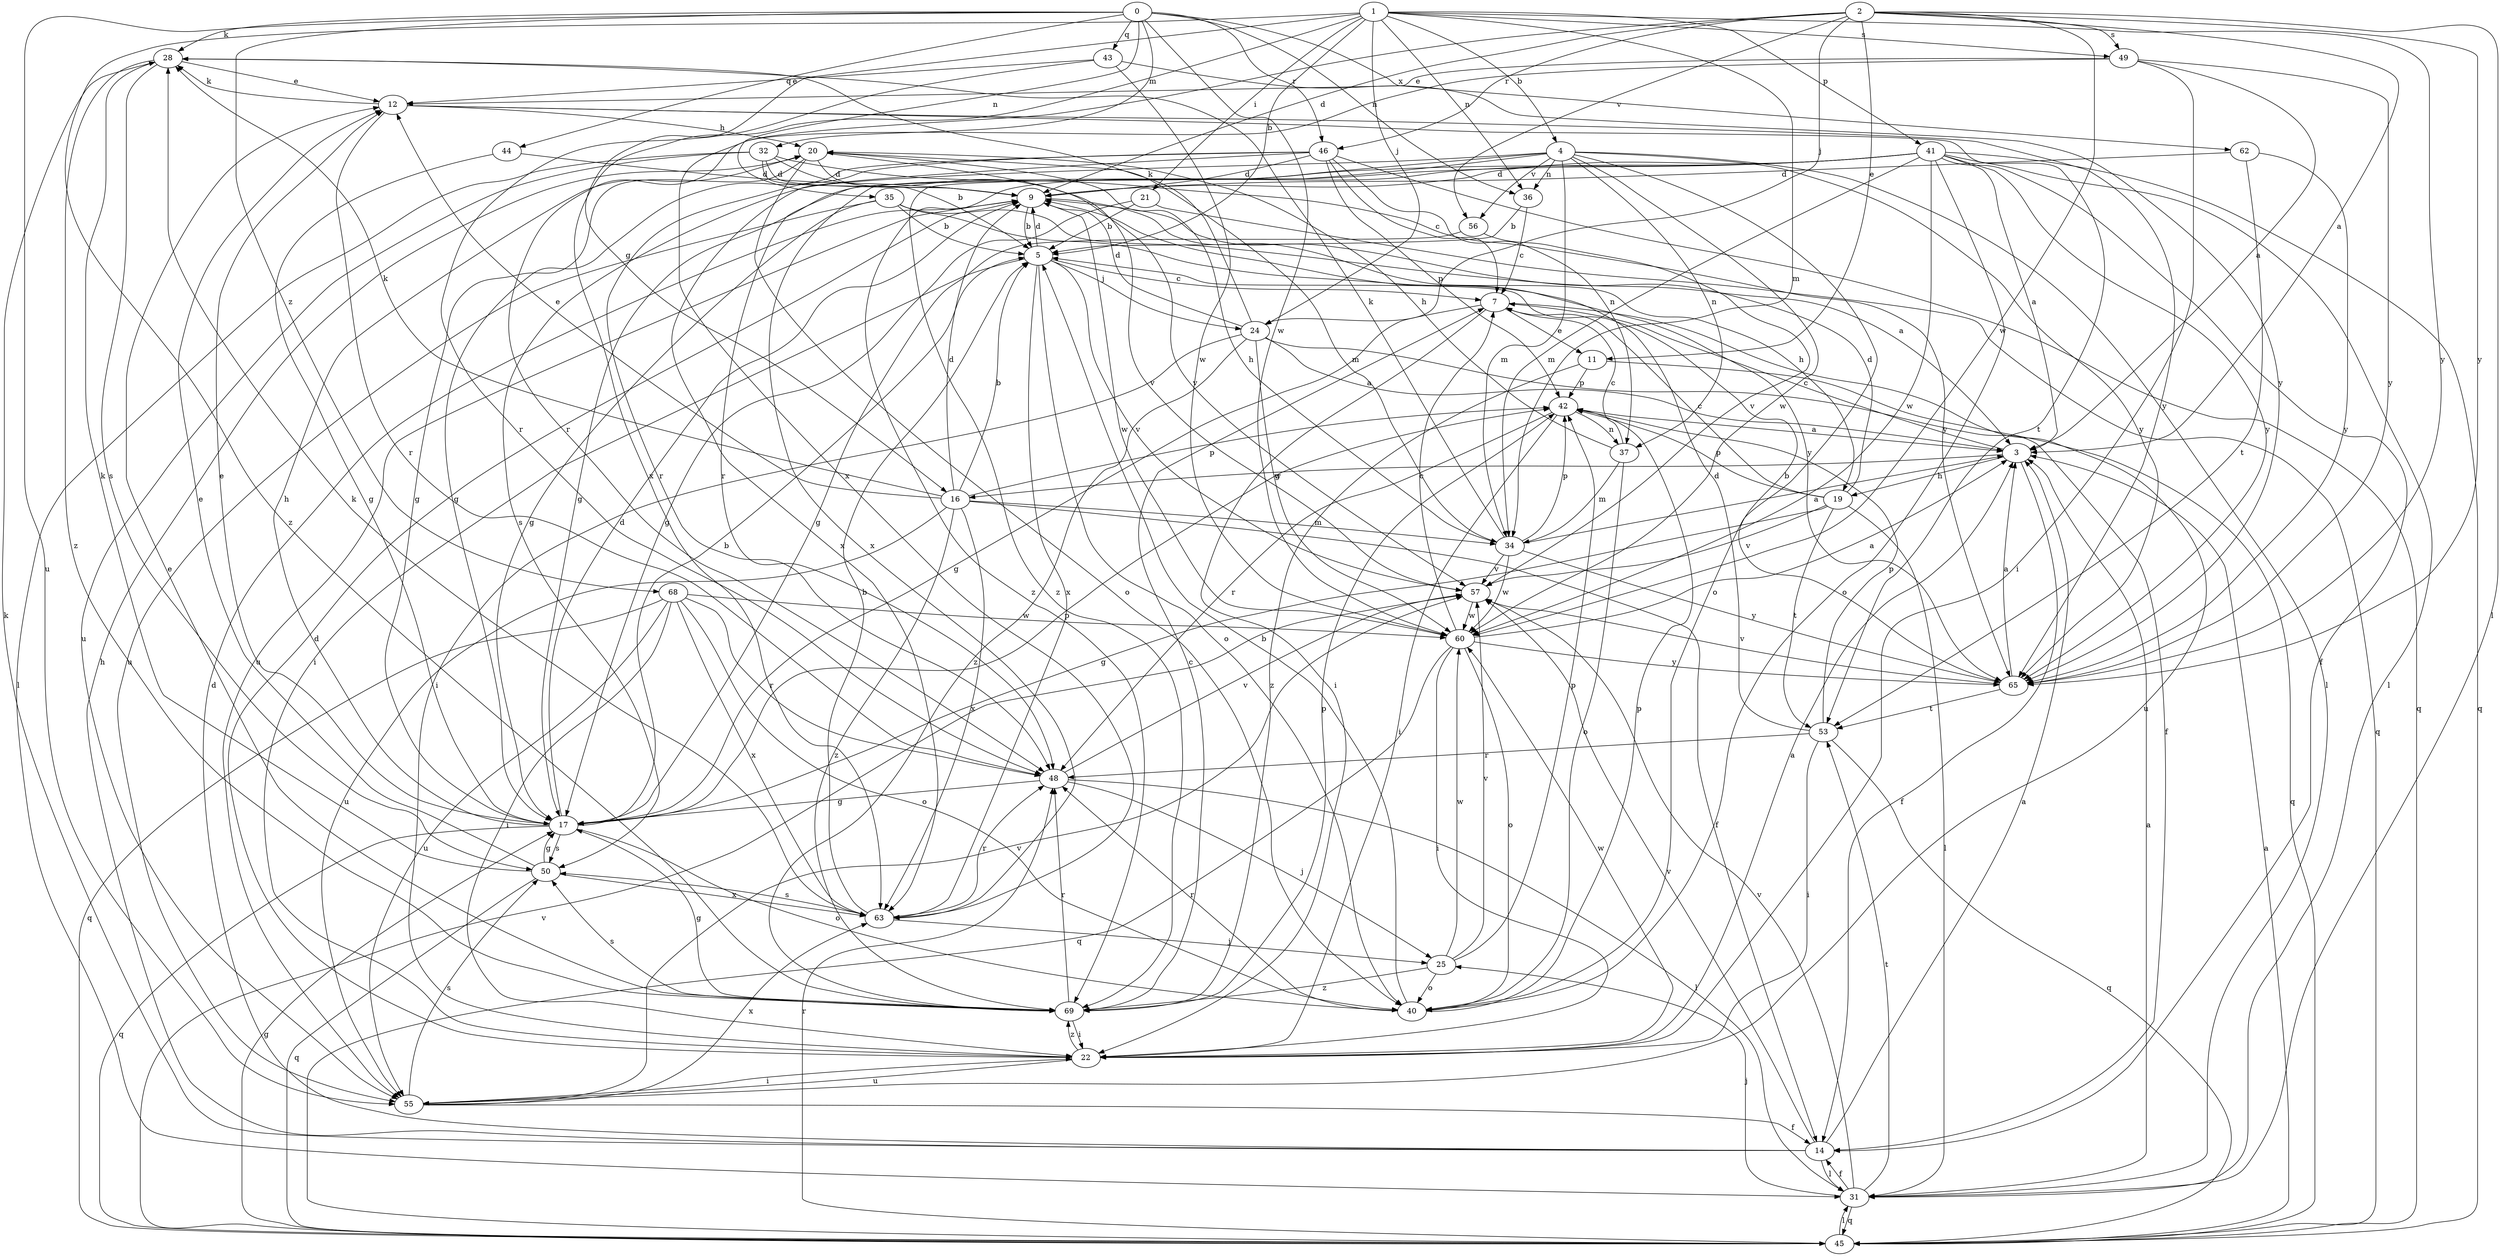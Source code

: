 strict digraph  {
0;
1;
2;
3;
4;
5;
7;
9;
11;
12;
14;
16;
17;
19;
20;
21;
22;
24;
25;
28;
31;
32;
34;
35;
36;
37;
40;
41;
42;
43;
44;
45;
46;
48;
49;
50;
53;
55;
56;
57;
60;
62;
63;
65;
68;
69;
0 -> 28  [label=k];
0 -> 32  [label=m];
0 -> 35  [label=n];
0 -> 36  [label=n];
0 -> 43  [label=q];
0 -> 44  [label=q];
0 -> 46  [label=r];
0 -> 55  [label=u];
0 -> 60  [label=w];
0 -> 62  [label=x];
0 -> 68  [label=z];
1 -> 4  [label=b];
1 -> 5  [label=b];
1 -> 16  [label=g];
1 -> 21  [label=i];
1 -> 24  [label=j];
1 -> 34  [label=m];
1 -> 36  [label=n];
1 -> 41  [label=p];
1 -> 49  [label=s];
1 -> 63  [label=x];
1 -> 65  [label=y];
1 -> 69  [label=z];
2 -> 3  [label=a];
2 -> 9  [label=d];
2 -> 11  [label=e];
2 -> 24  [label=j];
2 -> 31  [label=l];
2 -> 46  [label=r];
2 -> 49  [label=s];
2 -> 56  [label=v];
2 -> 60  [label=w];
2 -> 63  [label=x];
2 -> 65  [label=y];
3 -> 7  [label=c];
3 -> 14  [label=f];
3 -> 16  [label=g];
3 -> 19  [label=h];
4 -> 31  [label=l];
4 -> 34  [label=m];
4 -> 36  [label=n];
4 -> 37  [label=n];
4 -> 40  [label=o];
4 -> 48  [label=r];
4 -> 50  [label=s];
4 -> 56  [label=v];
4 -> 60  [label=w];
4 -> 65  [label=y];
4 -> 69  [label=z];
5 -> 7  [label=c];
5 -> 9  [label=d];
5 -> 22  [label=i];
5 -> 24  [label=j];
5 -> 40  [label=o];
5 -> 57  [label=v];
5 -> 63  [label=x];
7 -> 11  [label=e];
7 -> 17  [label=g];
7 -> 22  [label=i];
7 -> 55  [label=u];
9 -> 5  [label=b];
9 -> 19  [label=h];
9 -> 55  [label=u];
9 -> 60  [label=w];
11 -> 42  [label=p];
11 -> 45  [label=q];
11 -> 69  [label=z];
12 -> 20  [label=h];
12 -> 28  [label=k];
12 -> 48  [label=r];
12 -> 53  [label=t];
12 -> 65  [label=y];
14 -> 3  [label=a];
14 -> 9  [label=d];
14 -> 20  [label=h];
14 -> 28  [label=k];
14 -> 31  [label=l];
14 -> 57  [label=v];
16 -> 5  [label=b];
16 -> 9  [label=d];
16 -> 12  [label=e];
16 -> 14  [label=f];
16 -> 28  [label=k];
16 -> 34  [label=m];
16 -> 42  [label=p];
16 -> 55  [label=u];
16 -> 63  [label=x];
16 -> 69  [label=z];
17 -> 5  [label=b];
17 -> 9  [label=d];
17 -> 12  [label=e];
17 -> 20  [label=h];
17 -> 40  [label=o];
17 -> 42  [label=p];
17 -> 45  [label=q];
17 -> 50  [label=s];
19 -> 7  [label=c];
19 -> 9  [label=d];
19 -> 17  [label=g];
19 -> 31  [label=l];
19 -> 42  [label=p];
19 -> 53  [label=t];
19 -> 57  [label=v];
20 -> 9  [label=d];
20 -> 17  [label=g];
20 -> 34  [label=m];
20 -> 40  [label=o];
20 -> 57  [label=v];
21 -> 5  [label=b];
21 -> 17  [label=g];
21 -> 45  [label=q];
22 -> 3  [label=a];
22 -> 9  [label=d];
22 -> 55  [label=u];
22 -> 60  [label=w];
22 -> 69  [label=z];
24 -> 3  [label=a];
24 -> 9  [label=d];
24 -> 14  [label=f];
24 -> 22  [label=i];
24 -> 28  [label=k];
24 -> 60  [label=w];
24 -> 69  [label=z];
25 -> 40  [label=o];
25 -> 42  [label=p];
25 -> 57  [label=v];
25 -> 60  [label=w];
25 -> 69  [label=z];
28 -> 12  [label=e];
28 -> 50  [label=s];
28 -> 69  [label=z];
31 -> 3  [label=a];
31 -> 14  [label=f];
31 -> 25  [label=j];
31 -> 45  [label=q];
31 -> 53  [label=t];
31 -> 57  [label=v];
32 -> 5  [label=b];
32 -> 9  [label=d];
32 -> 31  [label=l];
32 -> 55  [label=u];
32 -> 57  [label=v];
32 -> 65  [label=y];
34 -> 3  [label=a];
34 -> 20  [label=h];
34 -> 28  [label=k];
34 -> 42  [label=p];
34 -> 57  [label=v];
34 -> 60  [label=w];
34 -> 65  [label=y];
35 -> 3  [label=a];
35 -> 5  [label=b];
35 -> 17  [label=g];
35 -> 55  [label=u];
35 -> 65  [label=y];
36 -> 5  [label=b];
36 -> 7  [label=c];
37 -> 7  [label=c];
37 -> 20  [label=h];
37 -> 34  [label=m];
37 -> 40  [label=o];
40 -> 5  [label=b];
40 -> 42  [label=p];
40 -> 48  [label=r];
41 -> 3  [label=a];
41 -> 9  [label=d];
41 -> 14  [label=f];
41 -> 17  [label=g];
41 -> 31  [label=l];
41 -> 34  [label=m];
41 -> 40  [label=o];
41 -> 45  [label=q];
41 -> 60  [label=w];
41 -> 63  [label=x];
41 -> 65  [label=y];
41 -> 69  [label=z];
42 -> 3  [label=a];
42 -> 22  [label=i];
42 -> 37  [label=n];
42 -> 48  [label=r];
43 -> 12  [label=e];
43 -> 48  [label=r];
43 -> 60  [label=w];
43 -> 65  [label=y];
44 -> 9  [label=d];
44 -> 17  [label=g];
45 -> 3  [label=a];
45 -> 17  [label=g];
45 -> 31  [label=l];
45 -> 48  [label=r];
45 -> 57  [label=v];
46 -> 7  [label=c];
46 -> 9  [label=d];
46 -> 17  [label=g];
46 -> 37  [label=n];
46 -> 42  [label=p];
46 -> 45  [label=q];
46 -> 48  [label=r];
46 -> 63  [label=x];
48 -> 17  [label=g];
48 -> 25  [label=j];
48 -> 31  [label=l];
48 -> 57  [label=v];
49 -> 3  [label=a];
49 -> 12  [label=e];
49 -> 22  [label=i];
49 -> 48  [label=r];
49 -> 65  [label=y];
50 -> 12  [label=e];
50 -> 17  [label=g];
50 -> 28  [label=k];
50 -> 45  [label=q];
50 -> 63  [label=x];
53 -> 9  [label=d];
53 -> 22  [label=i];
53 -> 42  [label=p];
53 -> 45  [label=q];
53 -> 48  [label=r];
55 -> 14  [label=f];
55 -> 22  [label=i];
55 -> 50  [label=s];
55 -> 57  [label=v];
55 -> 63  [label=x];
56 -> 17  [label=g];
56 -> 57  [label=v];
57 -> 60  [label=w];
60 -> 3  [label=a];
60 -> 7  [label=c];
60 -> 22  [label=i];
60 -> 40  [label=o];
60 -> 45  [label=q];
60 -> 65  [label=y];
62 -> 9  [label=d];
62 -> 53  [label=t];
62 -> 65  [label=y];
63 -> 5  [label=b];
63 -> 25  [label=j];
63 -> 28  [label=k];
63 -> 48  [label=r];
63 -> 50  [label=s];
65 -> 3  [label=a];
65 -> 5  [label=b];
65 -> 53  [label=t];
65 -> 57  [label=v];
68 -> 22  [label=i];
68 -> 40  [label=o];
68 -> 45  [label=q];
68 -> 48  [label=r];
68 -> 55  [label=u];
68 -> 60  [label=w];
68 -> 63  [label=x];
69 -> 7  [label=c];
69 -> 12  [label=e];
69 -> 17  [label=g];
69 -> 22  [label=i];
69 -> 42  [label=p];
69 -> 48  [label=r];
69 -> 50  [label=s];
}
